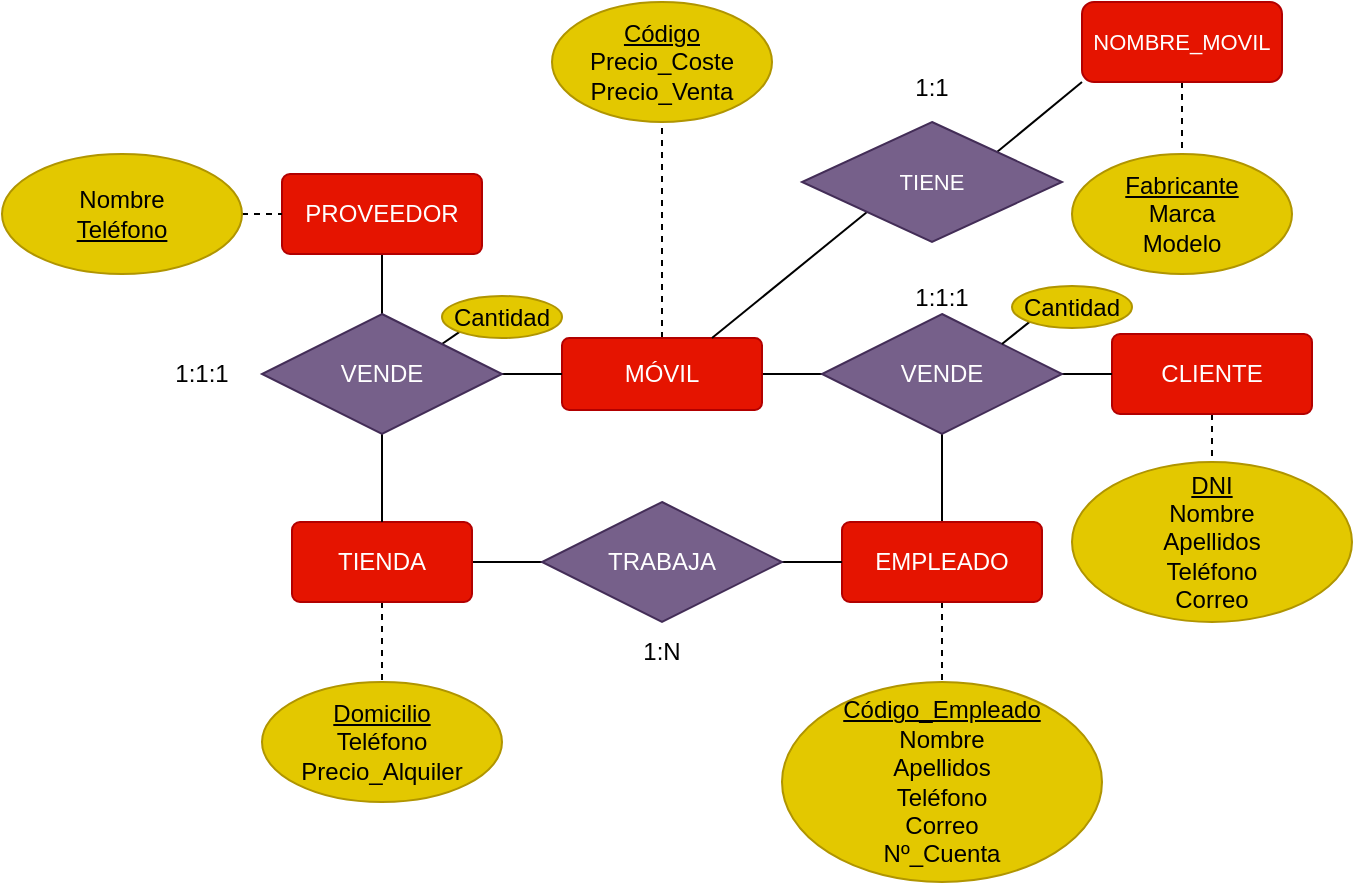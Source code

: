 <mxfile version="20.4.0" type="github">
  <diagram id="R2lEEEUBdFMjLlhIrx00" name="Page-1">
    <mxGraphModel dx="599" dy="317" grid="1" gridSize="10" guides="1" tooltips="1" connect="1" arrows="0" fold="1" page="1" pageScale="1" pageWidth="827" pageHeight="583" math="0" shadow="0" extFonts="Permanent Marker^https://fonts.googleapis.com/css?family=Permanent+Marker">
      <root>
        <mxCell id="0" />
        <mxCell id="1" parent="0" />
        <mxCell id="_0ClzWE6ZuNeaNiOkw28-69" style="edgeStyle=orthogonalEdgeStyle;rounded=0;orthogonalLoop=1;jettySize=auto;html=1;exitX=0.5;exitY=0;exitDx=0;exitDy=0;entryX=0.5;entryY=1;entryDx=0;entryDy=0;endArrow=none;endFill=0;" parent="1" source="_0ClzWE6ZuNeaNiOkw28-2" target="_0ClzWE6ZuNeaNiOkw28-66" edge="1">
          <mxGeometry relative="1" as="geometry" />
        </mxCell>
        <mxCell id="_0ClzWE6ZuNeaNiOkw28-78" style="edgeStyle=orthogonalEdgeStyle;rounded=0;orthogonalLoop=1;jettySize=auto;html=1;exitX=0.5;exitY=1;exitDx=0;exitDy=0;entryX=0.5;entryY=0;entryDx=0;entryDy=0;dashed=1;endArrow=none;endFill=0;" parent="1" source="_0ClzWE6ZuNeaNiOkw28-2" target="_0ClzWE6ZuNeaNiOkw28-15" edge="1">
          <mxGeometry relative="1" as="geometry" />
        </mxCell>
        <mxCell id="_0ClzWE6ZuNeaNiOkw28-2" value="EMPLEADO" style="rounded=1;arcSize=10;whiteSpace=wrap;html=1;align=center;fillColor=#e51400;strokeColor=#B20000;fontColor=#ffffff;" parent="1" vertex="1">
          <mxGeometry x="496" y="332" width="100" height="40" as="geometry" />
        </mxCell>
        <mxCell id="_0ClzWE6ZuNeaNiOkw28-79" style="edgeStyle=orthogonalEdgeStyle;rounded=0;orthogonalLoop=1;jettySize=auto;html=1;exitX=0.5;exitY=1;exitDx=0;exitDy=0;entryX=0.5;entryY=0;entryDx=0;entryDy=0;dashed=1;endArrow=none;endFill=0;" parent="1" source="_0ClzWE6ZuNeaNiOkw28-3" target="_0ClzWE6ZuNeaNiOkw28-13" edge="1">
          <mxGeometry relative="1" as="geometry" />
        </mxCell>
        <mxCell id="_0ClzWE6ZuNeaNiOkw28-3" value="CLIENTE" style="rounded=1;arcSize=10;whiteSpace=wrap;html=1;align=center;fillColor=#e51400;strokeColor=#B20000;fontColor=#ffffff;" parent="1" vertex="1">
          <mxGeometry x="631" y="238" width="100" height="40" as="geometry" />
        </mxCell>
        <mxCell id="_0ClzWE6ZuNeaNiOkw28-67" style="edgeStyle=orthogonalEdgeStyle;rounded=0;orthogonalLoop=1;jettySize=auto;html=1;exitX=1;exitY=0.5;exitDx=0;exitDy=0;entryX=0;entryY=0.5;entryDx=0;entryDy=0;endArrow=none;endFill=0;" parent="1" source="_0ClzWE6ZuNeaNiOkw28-4" target="_0ClzWE6ZuNeaNiOkw28-66" edge="1">
          <mxGeometry relative="1" as="geometry" />
        </mxCell>
        <mxCell id="_0ClzWE6ZuNeaNiOkw28-76" style="edgeStyle=orthogonalEdgeStyle;rounded=0;orthogonalLoop=1;jettySize=auto;html=1;exitX=0.5;exitY=0;exitDx=0;exitDy=0;entryX=0.5;entryY=1;entryDx=0;entryDy=0;dashed=1;endArrow=none;endFill=0;" parent="1" source="_0ClzWE6ZuNeaNiOkw28-4" target="_0ClzWE6ZuNeaNiOkw28-7" edge="1">
          <mxGeometry relative="1" as="geometry" />
        </mxCell>
        <mxCell id="_0ClzWE6ZuNeaNiOkw28-4" value="MÓVIL" style="rounded=1;arcSize=10;whiteSpace=wrap;html=1;align=center;fillColor=#e51400;strokeColor=#B20000;fontColor=#ffffff;" parent="1" vertex="1">
          <mxGeometry x="356" y="240" width="100" height="36" as="geometry" />
        </mxCell>
        <mxCell id="_0ClzWE6ZuNeaNiOkw28-63" style="edgeStyle=orthogonalEdgeStyle;rounded=0;orthogonalLoop=1;jettySize=auto;html=1;exitX=0.5;exitY=1;exitDx=0;exitDy=0;entryX=0.5;entryY=0;entryDx=0;entryDy=0;endArrow=none;endFill=0;" parent="1" source="_0ClzWE6ZuNeaNiOkw28-5" target="_0ClzWE6ZuNeaNiOkw28-23" edge="1">
          <mxGeometry relative="1" as="geometry" />
        </mxCell>
        <mxCell id="_0ClzWE6ZuNeaNiOkw28-5" value="PROVEEDOR" style="rounded=1;arcSize=10;whiteSpace=wrap;html=1;align=center;fillColor=#e51400;strokeColor=#B20000;fontColor=#ffffff;" parent="1" vertex="1">
          <mxGeometry x="216" y="158" width="100" height="40" as="geometry" />
        </mxCell>
        <mxCell id="_0ClzWE6ZuNeaNiOkw28-64" style="edgeStyle=orthogonalEdgeStyle;rounded=0;orthogonalLoop=1;jettySize=auto;html=1;exitX=1;exitY=0.5;exitDx=0;exitDy=0;entryX=0;entryY=0.5;entryDx=0;entryDy=0;endArrow=none;endFill=0;" parent="1" source="_0ClzWE6ZuNeaNiOkw28-6" target="_0ClzWE6ZuNeaNiOkw28-20" edge="1">
          <mxGeometry relative="1" as="geometry" />
        </mxCell>
        <mxCell id="_0ClzWE6ZuNeaNiOkw28-74" style="edgeStyle=orthogonalEdgeStyle;rounded=0;orthogonalLoop=1;jettySize=auto;html=1;exitX=0.5;exitY=1;exitDx=0;exitDy=0;entryX=0.5;entryY=0;entryDx=0;entryDy=0;endArrow=none;endFill=0;dashed=1;" parent="1" source="_0ClzWE6ZuNeaNiOkw28-6" target="_0ClzWE6ZuNeaNiOkw28-9" edge="1">
          <mxGeometry relative="1" as="geometry" />
        </mxCell>
        <mxCell id="_0ClzWE6ZuNeaNiOkw28-6" value="TIENDA" style="rounded=1;arcSize=10;whiteSpace=wrap;html=1;align=center;fillColor=#e51400;strokeColor=#B20000;fontColor=#ffffff;" parent="1" vertex="1">
          <mxGeometry x="221" y="332" width="90" height="40" as="geometry" />
        </mxCell>
        <mxCell id="_0ClzWE6ZuNeaNiOkw28-7" value="&lt;u&gt;Código&lt;/u&gt;&lt;br&gt;Precio_Coste&lt;br&gt;Precio_Venta" style="ellipse;whiteSpace=wrap;html=1;align=center;rounded=0;fillColor=#e3c800;strokeColor=#B09500;fontColor=#000000;" parent="1" vertex="1">
          <mxGeometry x="351" y="72" width="110" height="60" as="geometry" />
        </mxCell>
        <mxCell id="_0ClzWE6ZuNeaNiOkw28-9" value="&lt;u&gt;Domicilio&lt;/u&gt;&lt;br&gt;Teléfono&lt;br&gt;Precio_Alquiler" style="ellipse;whiteSpace=wrap;html=1;align=center;rounded=0;fillColor=#e3c800;strokeColor=#B09500;fontColor=#000000;" parent="1" vertex="1">
          <mxGeometry x="206" y="412" width="120" height="60" as="geometry" />
        </mxCell>
        <mxCell id="_0ClzWE6ZuNeaNiOkw28-77" style="edgeStyle=orthogonalEdgeStyle;rounded=0;orthogonalLoop=1;jettySize=auto;html=1;exitX=1;exitY=0.5;exitDx=0;exitDy=0;entryX=0;entryY=0.5;entryDx=0;entryDy=0;dashed=1;endArrow=none;endFill=0;" parent="1" source="_0ClzWE6ZuNeaNiOkw28-11" target="_0ClzWE6ZuNeaNiOkw28-5" edge="1">
          <mxGeometry relative="1" as="geometry" />
        </mxCell>
        <mxCell id="_0ClzWE6ZuNeaNiOkw28-11" value="Nombre&lt;br&gt;&lt;u&gt;Teléfono&lt;/u&gt;" style="ellipse;whiteSpace=wrap;html=1;align=center;rounded=0;fillColor=#e3c800;strokeColor=#B09500;fontColor=#000000;" parent="1" vertex="1">
          <mxGeometry x="76" y="148" width="120" height="60" as="geometry" />
        </mxCell>
        <mxCell id="_0ClzWE6ZuNeaNiOkw28-13" value="&lt;u&gt;DNI&lt;/u&gt;&lt;br&gt;Nombre&lt;br&gt;Apellidos&lt;br&gt;Teléfono&lt;br&gt;Correo" style="ellipse;whiteSpace=wrap;html=1;align=center;rounded=0;fillColor=#e3c800;strokeColor=#B09500;fontColor=#000000;" parent="1" vertex="1">
          <mxGeometry x="611" y="302" width="140" height="80" as="geometry" />
        </mxCell>
        <mxCell id="_0ClzWE6ZuNeaNiOkw28-15" value="&lt;u&gt;Código_Empleado&lt;/u&gt;&lt;br&gt;Nombre&lt;br&gt;Apellidos&lt;br&gt;Teléfono&lt;br&gt;Correo&lt;br&gt;Nº_Cuenta" style="ellipse;whiteSpace=wrap;html=1;align=center;rounded=0;fillColor=#e3c800;strokeColor=#B09500;fontColor=#000000;" parent="1" vertex="1">
          <mxGeometry x="466" y="412" width="160" height="100" as="geometry" />
        </mxCell>
        <mxCell id="_0ClzWE6ZuNeaNiOkw28-65" style="edgeStyle=orthogonalEdgeStyle;rounded=0;orthogonalLoop=1;jettySize=auto;html=1;exitX=1;exitY=0.5;exitDx=0;exitDy=0;entryX=0;entryY=0.5;entryDx=0;entryDy=0;endArrow=none;endFill=0;" parent="1" source="_0ClzWE6ZuNeaNiOkw28-20" target="_0ClzWE6ZuNeaNiOkw28-2" edge="1">
          <mxGeometry relative="1" as="geometry" />
        </mxCell>
        <mxCell id="_0ClzWE6ZuNeaNiOkw28-20" value="TRABAJA" style="shape=rhombus;perimeter=rhombusPerimeter;whiteSpace=wrap;html=1;align=center;rounded=0;fillColor=#76608a;strokeColor=#432D57;fontColor=#ffffff;" parent="1" vertex="1">
          <mxGeometry x="346" y="322" width="120" height="60" as="geometry" />
        </mxCell>
        <mxCell id="_0ClzWE6ZuNeaNiOkw28-60" style="edgeStyle=orthogonalEdgeStyle;rounded=0;orthogonalLoop=1;jettySize=auto;html=1;exitX=0.5;exitY=1;exitDx=0;exitDy=0;entryX=0.5;entryY=0;entryDx=0;entryDy=0;endArrow=none;endFill=0;" parent="1" source="_0ClzWE6ZuNeaNiOkw28-23" target="_0ClzWE6ZuNeaNiOkw28-6" edge="1">
          <mxGeometry relative="1" as="geometry" />
        </mxCell>
        <mxCell id="_0ClzWE6ZuNeaNiOkw28-62" style="edgeStyle=orthogonalEdgeStyle;rounded=0;orthogonalLoop=1;jettySize=auto;html=1;exitX=1;exitY=0.5;exitDx=0;exitDy=0;entryX=0;entryY=0.5;entryDx=0;entryDy=0;endArrow=none;endFill=0;" parent="1" source="_0ClzWE6ZuNeaNiOkw28-23" target="_0ClzWE6ZuNeaNiOkw28-4" edge="1">
          <mxGeometry relative="1" as="geometry" />
        </mxCell>
        <mxCell id="3EN1AGbwQWoN2J7j7nRw-7" style="edgeStyle=none;rounded=0;orthogonalLoop=1;jettySize=auto;html=1;exitX=1;exitY=0;exitDx=0;exitDy=0;entryX=0;entryY=1;entryDx=0;entryDy=0;endArrow=none;endFill=0;" edge="1" parent="1" source="_0ClzWE6ZuNeaNiOkw28-23" target="3EN1AGbwQWoN2J7j7nRw-5">
          <mxGeometry relative="1" as="geometry" />
        </mxCell>
        <mxCell id="_0ClzWE6ZuNeaNiOkw28-23" value="VENDE" style="shape=rhombus;perimeter=rhombusPerimeter;whiteSpace=wrap;html=1;align=center;rounded=0;fillColor=#76608a;strokeColor=#432D57;fontColor=#ffffff;" parent="1" vertex="1">
          <mxGeometry x="206" y="228" width="120" height="60" as="geometry" />
        </mxCell>
        <mxCell id="_0ClzWE6ZuNeaNiOkw28-68" style="edgeStyle=orthogonalEdgeStyle;rounded=0;orthogonalLoop=1;jettySize=auto;html=1;exitX=1;exitY=0.5;exitDx=0;exitDy=0;entryX=0;entryY=0.5;entryDx=0;entryDy=0;endArrow=none;endFill=0;" parent="1" source="_0ClzWE6ZuNeaNiOkw28-66" target="_0ClzWE6ZuNeaNiOkw28-3" edge="1">
          <mxGeometry relative="1" as="geometry" />
        </mxCell>
        <mxCell id="_0ClzWE6ZuNeaNiOkw28-66" value="VENDE" style="shape=rhombus;perimeter=rhombusPerimeter;whiteSpace=wrap;html=1;align=center;rounded=0;fillColor=#76608a;strokeColor=#432D57;fontColor=#ffffff;" parent="1" vertex="1">
          <mxGeometry x="486" y="228" width="120" height="60" as="geometry" />
        </mxCell>
        <mxCell id="_0ClzWE6ZuNeaNiOkw28-71" value="1:1:1" style="text;html=1;strokeColor=none;fillColor=none;align=center;verticalAlign=middle;whiteSpace=wrap;rounded=0;" parent="1" vertex="1">
          <mxGeometry x="516" y="205" width="60" height="30" as="geometry" />
        </mxCell>
        <mxCell id="_0ClzWE6ZuNeaNiOkw28-72" value="1:1:1" style="text;html=1;strokeColor=none;fillColor=none;align=center;verticalAlign=middle;whiteSpace=wrap;rounded=0;" parent="1" vertex="1">
          <mxGeometry x="146" y="243" width="60" height="30" as="geometry" />
        </mxCell>
        <mxCell id="_0ClzWE6ZuNeaNiOkw28-73" value="1:N" style="text;html=1;strokeColor=none;fillColor=none;align=center;verticalAlign=middle;whiteSpace=wrap;rounded=0;" parent="1" vertex="1">
          <mxGeometry x="376" y="382" width="60" height="30" as="geometry" />
        </mxCell>
        <mxCell id="_0ClzWE6ZuNeaNiOkw28-85" style="rounded=0;orthogonalLoop=1;jettySize=auto;html=1;exitX=0;exitY=1;exitDx=0;exitDy=0;entryX=1;entryY=0;entryDx=0;entryDy=0;fontSize=11;endArrow=none;endFill=0;" parent="1" source="_0ClzWE6ZuNeaNiOkw28-82" target="_0ClzWE6ZuNeaNiOkw28-84" edge="1">
          <mxGeometry relative="1" as="geometry" />
        </mxCell>
        <mxCell id="_0ClzWE6ZuNeaNiOkw28-89" style="edgeStyle=none;rounded=0;orthogonalLoop=1;jettySize=auto;html=1;exitX=0.5;exitY=1;exitDx=0;exitDy=0;entryX=0.5;entryY=0;entryDx=0;entryDy=0;fontSize=11;endArrow=none;endFill=0;dashed=1;" parent="1" source="_0ClzWE6ZuNeaNiOkw28-82" target="_0ClzWE6ZuNeaNiOkw28-87" edge="1">
          <mxGeometry relative="1" as="geometry" />
        </mxCell>
        <mxCell id="_0ClzWE6ZuNeaNiOkw28-82" value="NOMBRE_MOVIL" style="rounded=1;whiteSpace=wrap;html=1;strokeWidth=1;fontSize=11;fillColor=#e51400;strokeColor=#B20000;fontColor=#ffffff;" parent="1" vertex="1">
          <mxGeometry x="616" y="72" width="100" height="40" as="geometry" />
        </mxCell>
        <mxCell id="_0ClzWE6ZuNeaNiOkw28-86" style="edgeStyle=none;rounded=0;orthogonalLoop=1;jettySize=auto;html=1;exitX=0;exitY=1;exitDx=0;exitDy=0;entryX=0.75;entryY=0;entryDx=0;entryDy=0;fontSize=11;endArrow=none;endFill=0;" parent="1" source="_0ClzWE6ZuNeaNiOkw28-84" target="_0ClzWE6ZuNeaNiOkw28-4" edge="1">
          <mxGeometry relative="1" as="geometry" />
        </mxCell>
        <mxCell id="_0ClzWE6ZuNeaNiOkw28-84" value="TIENE" style="rhombus;whiteSpace=wrap;html=1;rounded=0;strokeWidth=1;fontSize=11;fillColor=#76608a;strokeColor=#432D57;fontColor=#ffffff;" parent="1" vertex="1">
          <mxGeometry x="476" y="132" width="130" height="60" as="geometry" />
        </mxCell>
        <mxCell id="_0ClzWE6ZuNeaNiOkw28-87" value="&lt;u&gt;Fabricante&lt;/u&gt;&lt;br&gt;Marca&lt;br&gt;Modelo" style="ellipse;whiteSpace=wrap;html=1;align=center;rounded=0;fillColor=#e3c800;strokeColor=#B09500;fontColor=#000000;" parent="1" vertex="1">
          <mxGeometry x="611" y="148" width="110" height="60" as="geometry" />
        </mxCell>
        <mxCell id="3EN1AGbwQWoN2J7j7nRw-2" value="1:1" style="text;html=1;strokeColor=none;fillColor=none;align=center;verticalAlign=middle;whiteSpace=wrap;rounded=0;" vertex="1" parent="1">
          <mxGeometry x="511" y="100" width="60" height="30" as="geometry" />
        </mxCell>
        <mxCell id="3EN1AGbwQWoN2J7j7nRw-4" style="rounded=0;orthogonalLoop=1;jettySize=auto;html=1;exitX=0;exitY=1;exitDx=0;exitDy=0;entryX=1;entryY=0;entryDx=0;entryDy=0;endArrow=none;endFill=0;" edge="1" parent="1" source="3EN1AGbwQWoN2J7j7nRw-3" target="_0ClzWE6ZuNeaNiOkw28-66">
          <mxGeometry relative="1" as="geometry" />
        </mxCell>
        <mxCell id="3EN1AGbwQWoN2J7j7nRw-3" value="Cantidad" style="ellipse;whiteSpace=wrap;html=1;align=center;fillColor=#e3c800;fontColor=#000000;strokeColor=#B09500;" vertex="1" parent="1">
          <mxGeometry x="581" y="214" width="60" height="21" as="geometry" />
        </mxCell>
        <mxCell id="3EN1AGbwQWoN2J7j7nRw-5" value="Cantidad" style="ellipse;whiteSpace=wrap;html=1;align=center;fillColor=#e3c800;fontColor=#000000;strokeColor=#B09500;" vertex="1" parent="1">
          <mxGeometry x="296" y="219" width="60" height="21" as="geometry" />
        </mxCell>
      </root>
    </mxGraphModel>
  </diagram>
</mxfile>
